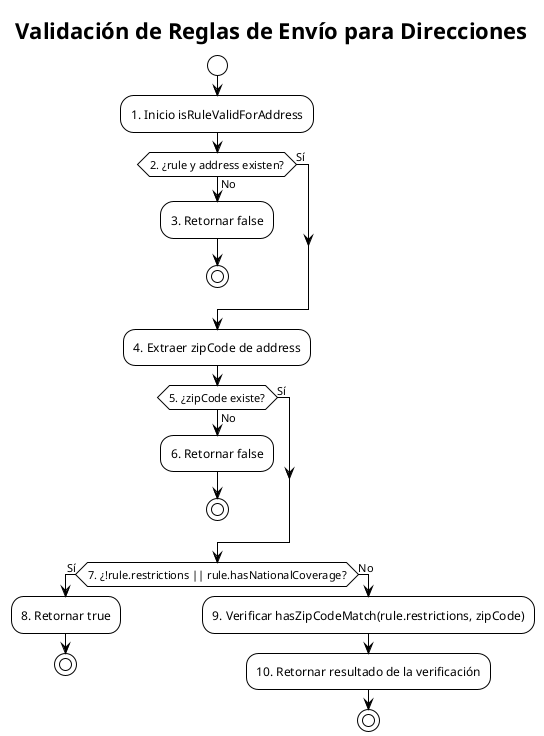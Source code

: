 @startuml PCB-A-12.revised
!theme plain
skinparam backgroundColor white
skinparam defaultFontName Arial
skinparam defaultFontColor black
skinparam arrowColor black
skinparam shadowing false

title Validación de Reglas de Envío para Direcciones

start
:1. Inicio isRuleValidForAddress;

if (2. ¿rule y address existen?) then (No)
  :3. Retornar false;
  stop
else (Sí)
endif

:4. Extraer zipCode de address;

if (5. ¿zipCode existe?) then (No)
  :6. Retornar false;
  stop
else (Sí)
endif

if (7. ¿!rule.restrictions || rule.hasNationalCoverage?) then (Sí)
  :8. Retornar true;
  stop
else (No)
  :9. Verificar hasZipCodeMatch(rule.restrictions, zipCode);
  :10. Retornar resultado de la verificación;
  stop
endif

@enduml 